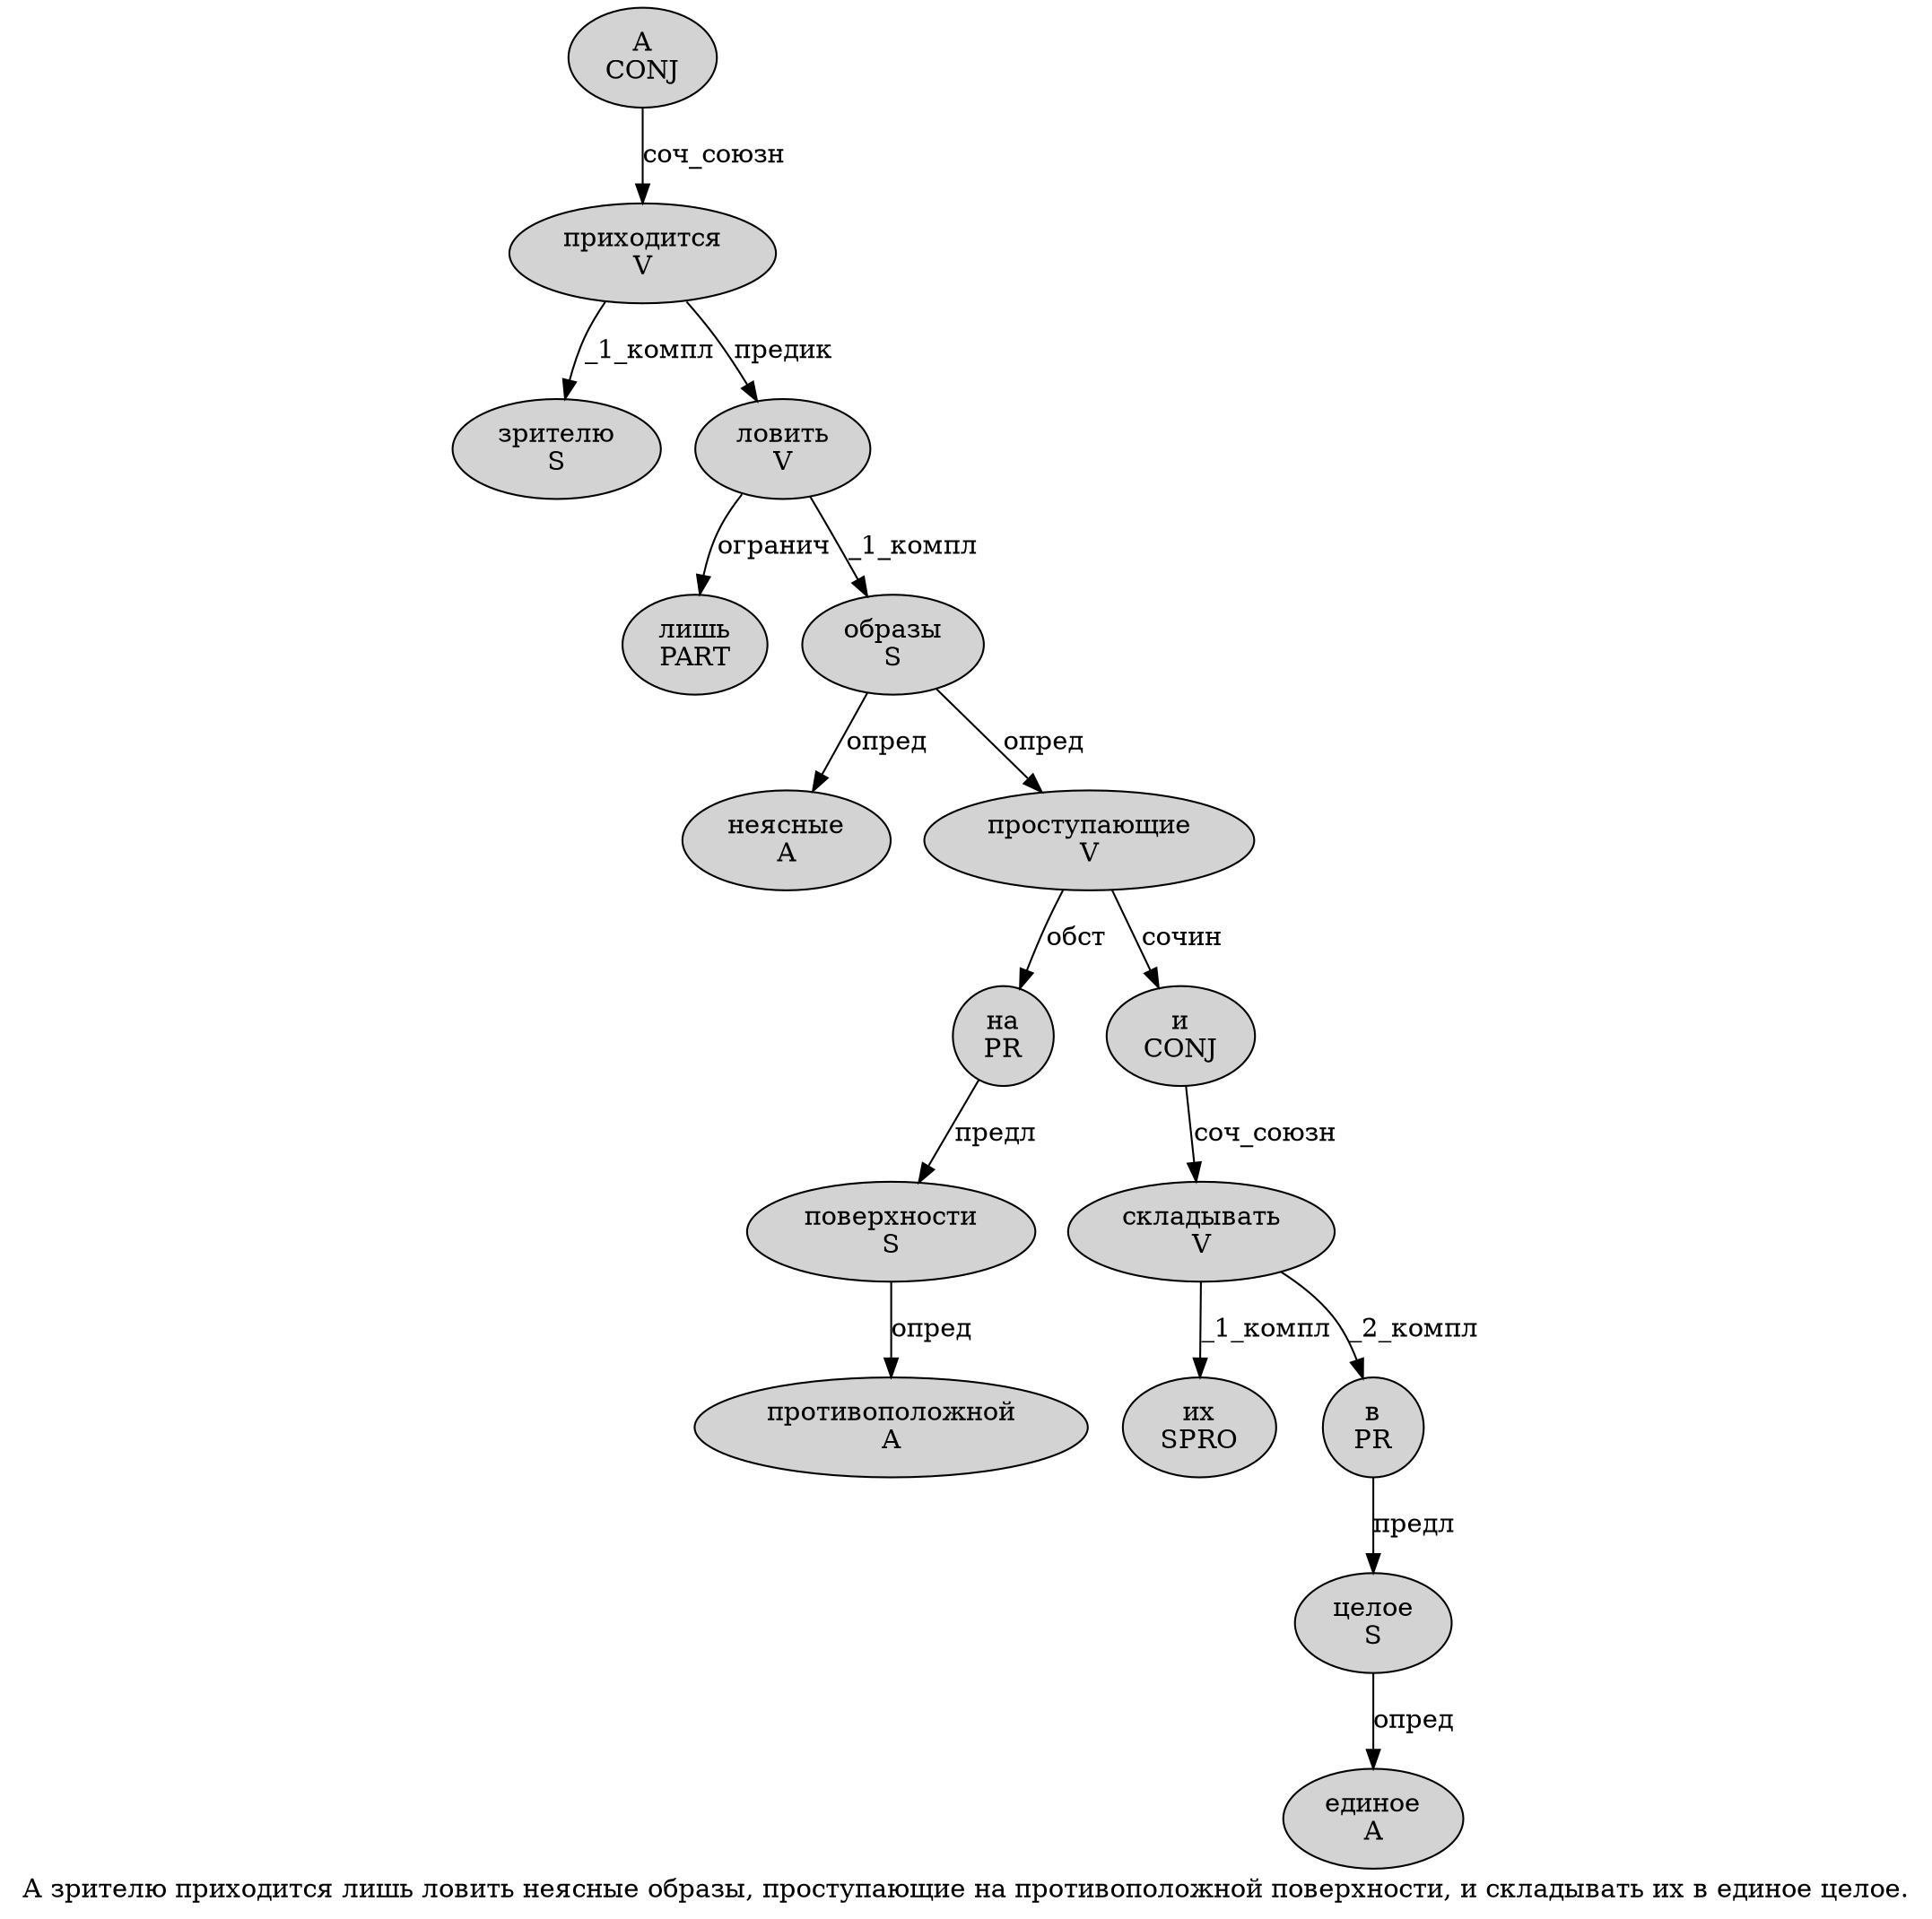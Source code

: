 digraph SENTENCE_2059 {
	graph [label="А зрителю приходится лишь ловить неясные образы, проступающие на противоположной поверхности, и складывать их в единое целое."]
	node [style=filled]
		0 [label="А
CONJ" color="" fillcolor=lightgray penwidth=1 shape=ellipse]
		1 [label="зрителю
S" color="" fillcolor=lightgray penwidth=1 shape=ellipse]
		2 [label="приходится
V" color="" fillcolor=lightgray penwidth=1 shape=ellipse]
		3 [label="лишь
PART" color="" fillcolor=lightgray penwidth=1 shape=ellipse]
		4 [label="ловить
V" color="" fillcolor=lightgray penwidth=1 shape=ellipse]
		5 [label="неясные
A" color="" fillcolor=lightgray penwidth=1 shape=ellipse]
		6 [label="образы
S" color="" fillcolor=lightgray penwidth=1 shape=ellipse]
		8 [label="проступающие
V" color="" fillcolor=lightgray penwidth=1 shape=ellipse]
		9 [label="на
PR" color="" fillcolor=lightgray penwidth=1 shape=ellipse]
		10 [label="противоположной
A" color="" fillcolor=lightgray penwidth=1 shape=ellipse]
		11 [label="поверхности
S" color="" fillcolor=lightgray penwidth=1 shape=ellipse]
		13 [label="и
CONJ" color="" fillcolor=lightgray penwidth=1 shape=ellipse]
		14 [label="складывать
V" color="" fillcolor=lightgray penwidth=1 shape=ellipse]
		15 [label="их
SPRO" color="" fillcolor=lightgray penwidth=1 shape=ellipse]
		16 [label="в
PR" color="" fillcolor=lightgray penwidth=1 shape=ellipse]
		17 [label="единое
A" color="" fillcolor=lightgray penwidth=1 shape=ellipse]
		18 [label="целое
S" color="" fillcolor=lightgray penwidth=1 shape=ellipse]
			6 -> 5 [label="опред"]
			6 -> 8 [label="опред"]
			2 -> 1 [label="_1_компл"]
			2 -> 4 [label="предик"]
			8 -> 9 [label="обст"]
			8 -> 13 [label="сочин"]
			4 -> 3 [label="огранич"]
			4 -> 6 [label="_1_компл"]
			13 -> 14 [label="соч_союзн"]
			0 -> 2 [label="соч_союзн"]
			18 -> 17 [label="опред"]
			9 -> 11 [label="предл"]
			16 -> 18 [label="предл"]
			11 -> 10 [label="опред"]
			14 -> 15 [label="_1_компл"]
			14 -> 16 [label="_2_компл"]
}